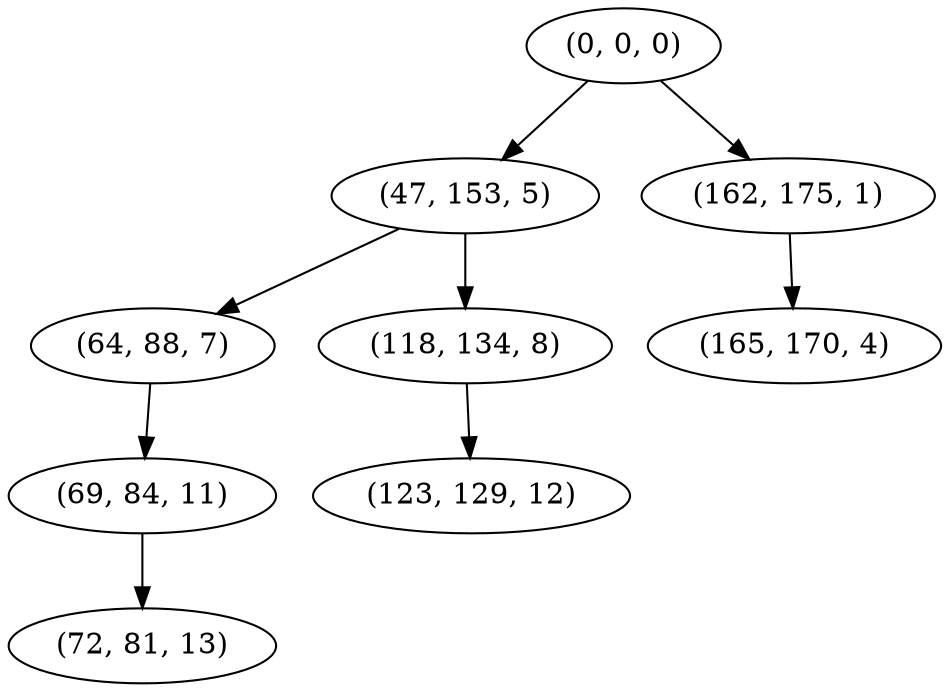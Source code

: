 digraph tree {
    "(0, 0, 0)";
    "(47, 153, 5)";
    "(64, 88, 7)";
    "(69, 84, 11)";
    "(72, 81, 13)";
    "(118, 134, 8)";
    "(123, 129, 12)";
    "(162, 175, 1)";
    "(165, 170, 4)";
    "(0, 0, 0)" -> "(47, 153, 5)";
    "(0, 0, 0)" -> "(162, 175, 1)";
    "(47, 153, 5)" -> "(64, 88, 7)";
    "(47, 153, 5)" -> "(118, 134, 8)";
    "(64, 88, 7)" -> "(69, 84, 11)";
    "(69, 84, 11)" -> "(72, 81, 13)";
    "(118, 134, 8)" -> "(123, 129, 12)";
    "(162, 175, 1)" -> "(165, 170, 4)";
}
